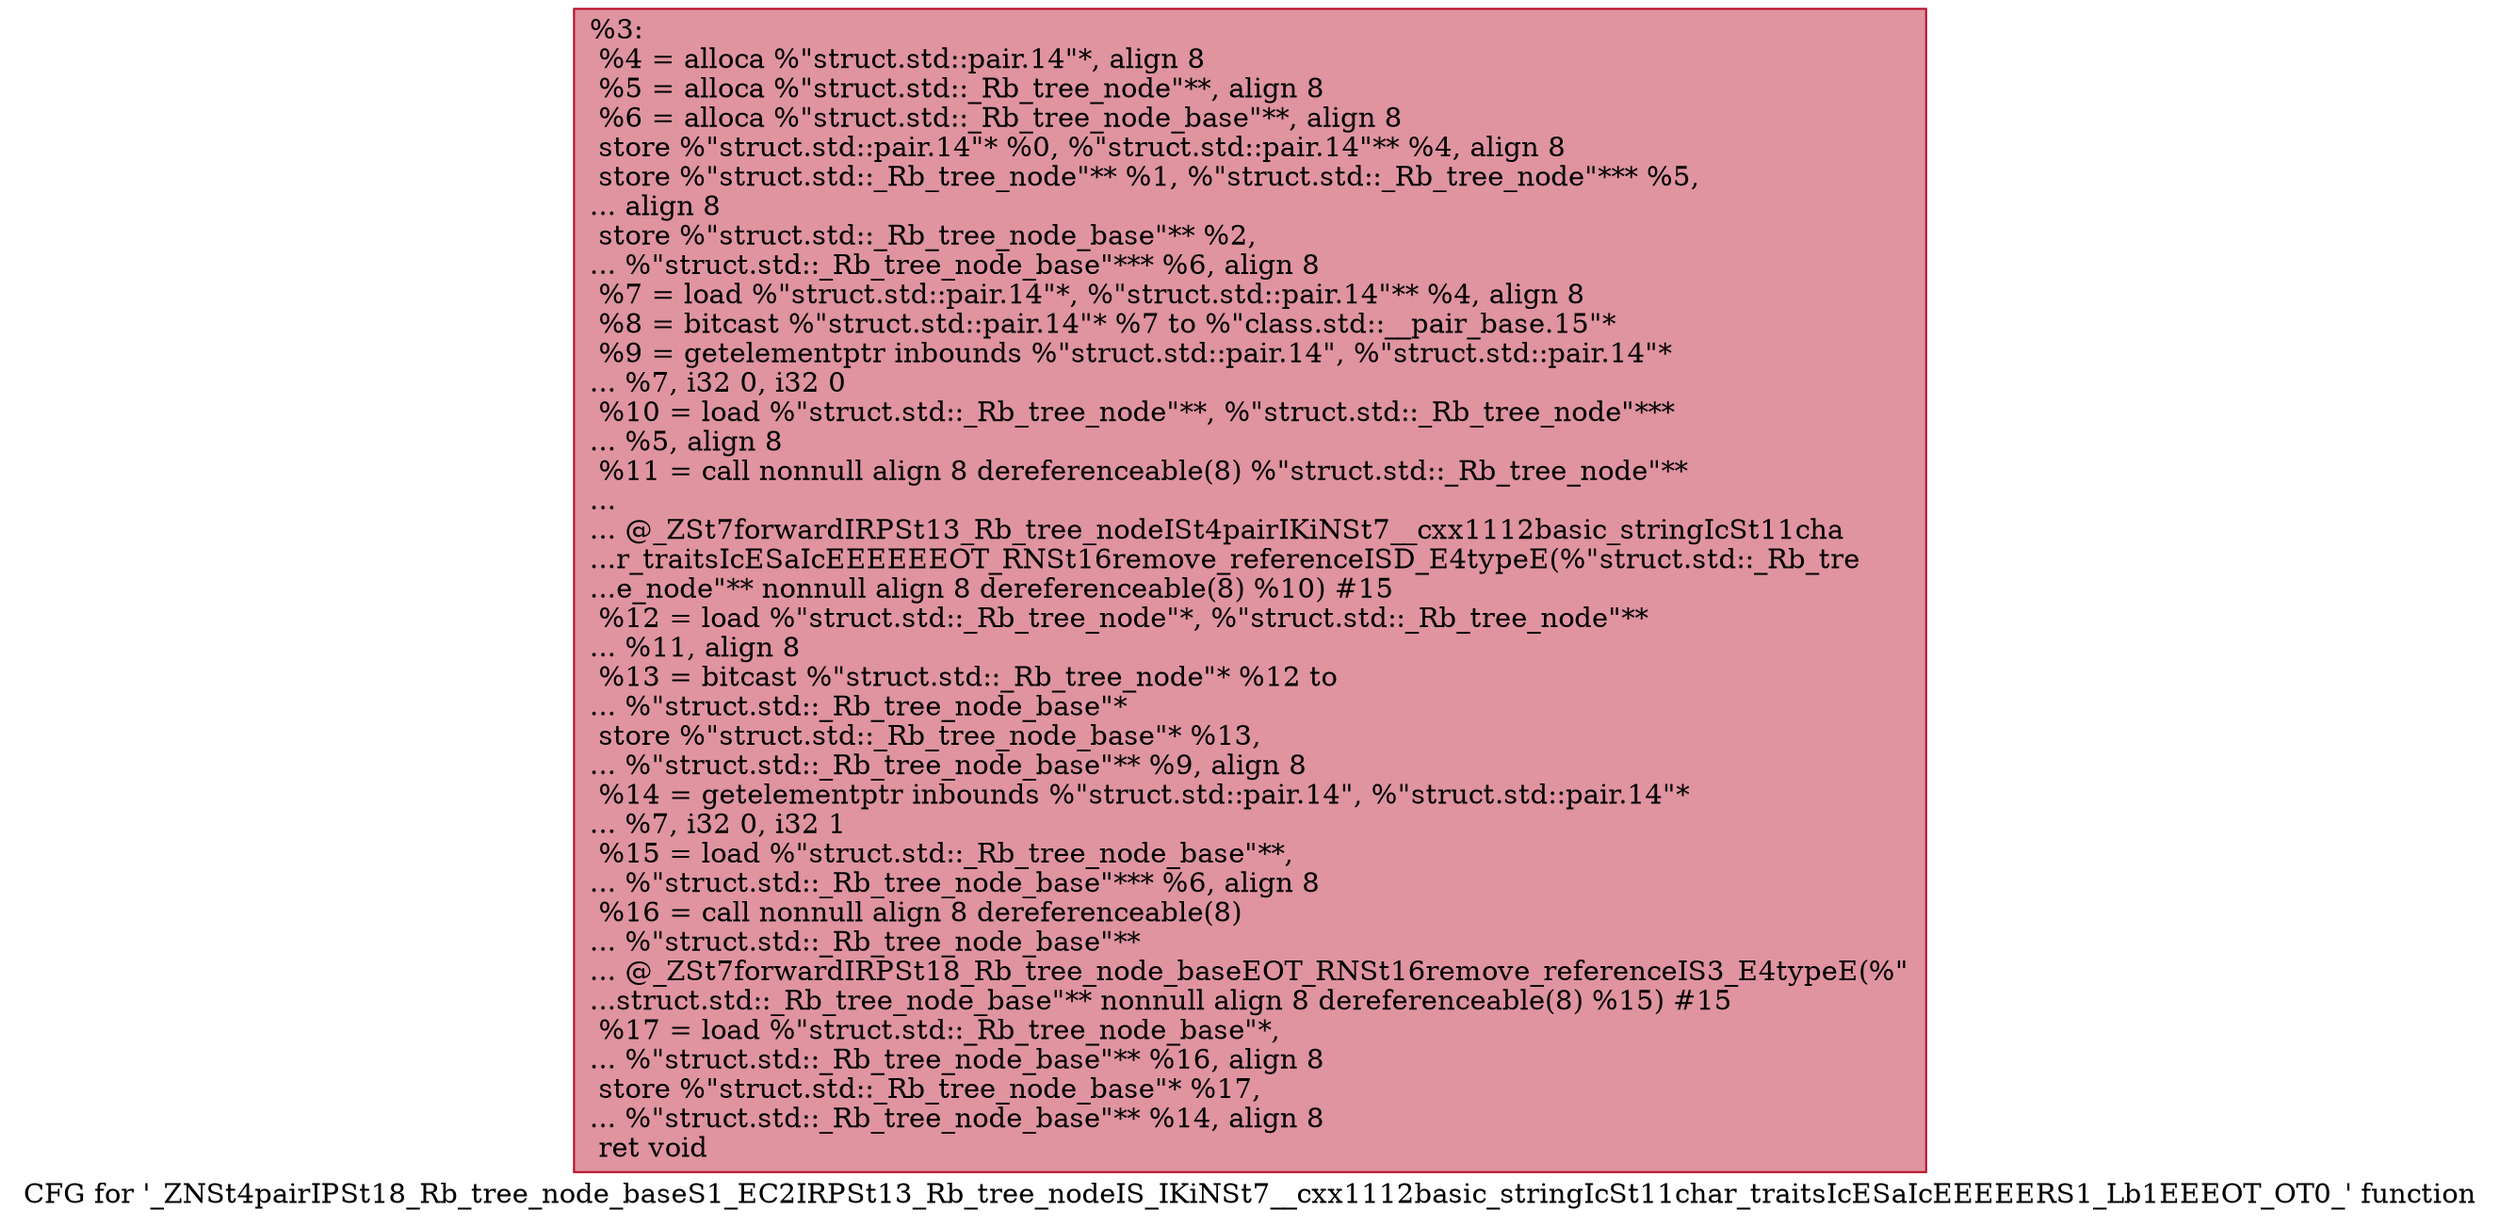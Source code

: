 digraph "CFG for '_ZNSt4pairIPSt18_Rb_tree_node_baseS1_EC2IRPSt13_Rb_tree_nodeIS_IKiNSt7__cxx1112basic_stringIcSt11char_traitsIcESaIcEEEEERS1_Lb1EEEOT_OT0_' function" {
	label="CFG for '_ZNSt4pairIPSt18_Rb_tree_node_baseS1_EC2IRPSt13_Rb_tree_nodeIS_IKiNSt7__cxx1112basic_stringIcSt11char_traitsIcESaIcEEEEERS1_Lb1EEEOT_OT0_' function";

	Node0x561d2df58940 [shape=record,color="#b70d28ff", style=filled, fillcolor="#b70d2870",label="{%3:\l  %4 = alloca %\"struct.std::pair.14\"*, align 8\l  %5 = alloca %\"struct.std::_Rb_tree_node\"**, align 8\l  %6 = alloca %\"struct.std::_Rb_tree_node_base\"**, align 8\l  store %\"struct.std::pair.14\"* %0, %\"struct.std::pair.14\"** %4, align 8\l  store %\"struct.std::_Rb_tree_node\"** %1, %\"struct.std::_Rb_tree_node\"*** %5,\l... align 8\l  store %\"struct.std::_Rb_tree_node_base\"** %2,\l... %\"struct.std::_Rb_tree_node_base\"*** %6, align 8\l  %7 = load %\"struct.std::pair.14\"*, %\"struct.std::pair.14\"** %4, align 8\l  %8 = bitcast %\"struct.std::pair.14\"* %7 to %\"class.std::__pair_base.15\"*\l  %9 = getelementptr inbounds %\"struct.std::pair.14\", %\"struct.std::pair.14\"*\l... %7, i32 0, i32 0\l  %10 = load %\"struct.std::_Rb_tree_node\"**, %\"struct.std::_Rb_tree_node\"***\l... %5, align 8\l  %11 = call nonnull align 8 dereferenceable(8) %\"struct.std::_Rb_tree_node\"**\l...\l... @_ZSt7forwardIRPSt13_Rb_tree_nodeISt4pairIKiNSt7__cxx1112basic_stringIcSt11cha\l...r_traitsIcESaIcEEEEEEOT_RNSt16remove_referenceISD_E4typeE(%\"struct.std::_Rb_tre\l...e_node\"** nonnull align 8 dereferenceable(8) %10) #15\l  %12 = load %\"struct.std::_Rb_tree_node\"*, %\"struct.std::_Rb_tree_node\"**\l... %11, align 8\l  %13 = bitcast %\"struct.std::_Rb_tree_node\"* %12 to\l... %\"struct.std::_Rb_tree_node_base\"*\l  store %\"struct.std::_Rb_tree_node_base\"* %13,\l... %\"struct.std::_Rb_tree_node_base\"** %9, align 8\l  %14 = getelementptr inbounds %\"struct.std::pair.14\", %\"struct.std::pair.14\"*\l... %7, i32 0, i32 1\l  %15 = load %\"struct.std::_Rb_tree_node_base\"**,\l... %\"struct.std::_Rb_tree_node_base\"*** %6, align 8\l  %16 = call nonnull align 8 dereferenceable(8)\l... %\"struct.std::_Rb_tree_node_base\"**\l... @_ZSt7forwardIRPSt18_Rb_tree_node_baseEOT_RNSt16remove_referenceIS3_E4typeE(%\"\l...struct.std::_Rb_tree_node_base\"** nonnull align 8 dereferenceable(8) %15) #15\l  %17 = load %\"struct.std::_Rb_tree_node_base\"*,\l... %\"struct.std::_Rb_tree_node_base\"** %16, align 8\l  store %\"struct.std::_Rb_tree_node_base\"* %17,\l... %\"struct.std::_Rb_tree_node_base\"** %14, align 8\l  ret void\l}"];
}
